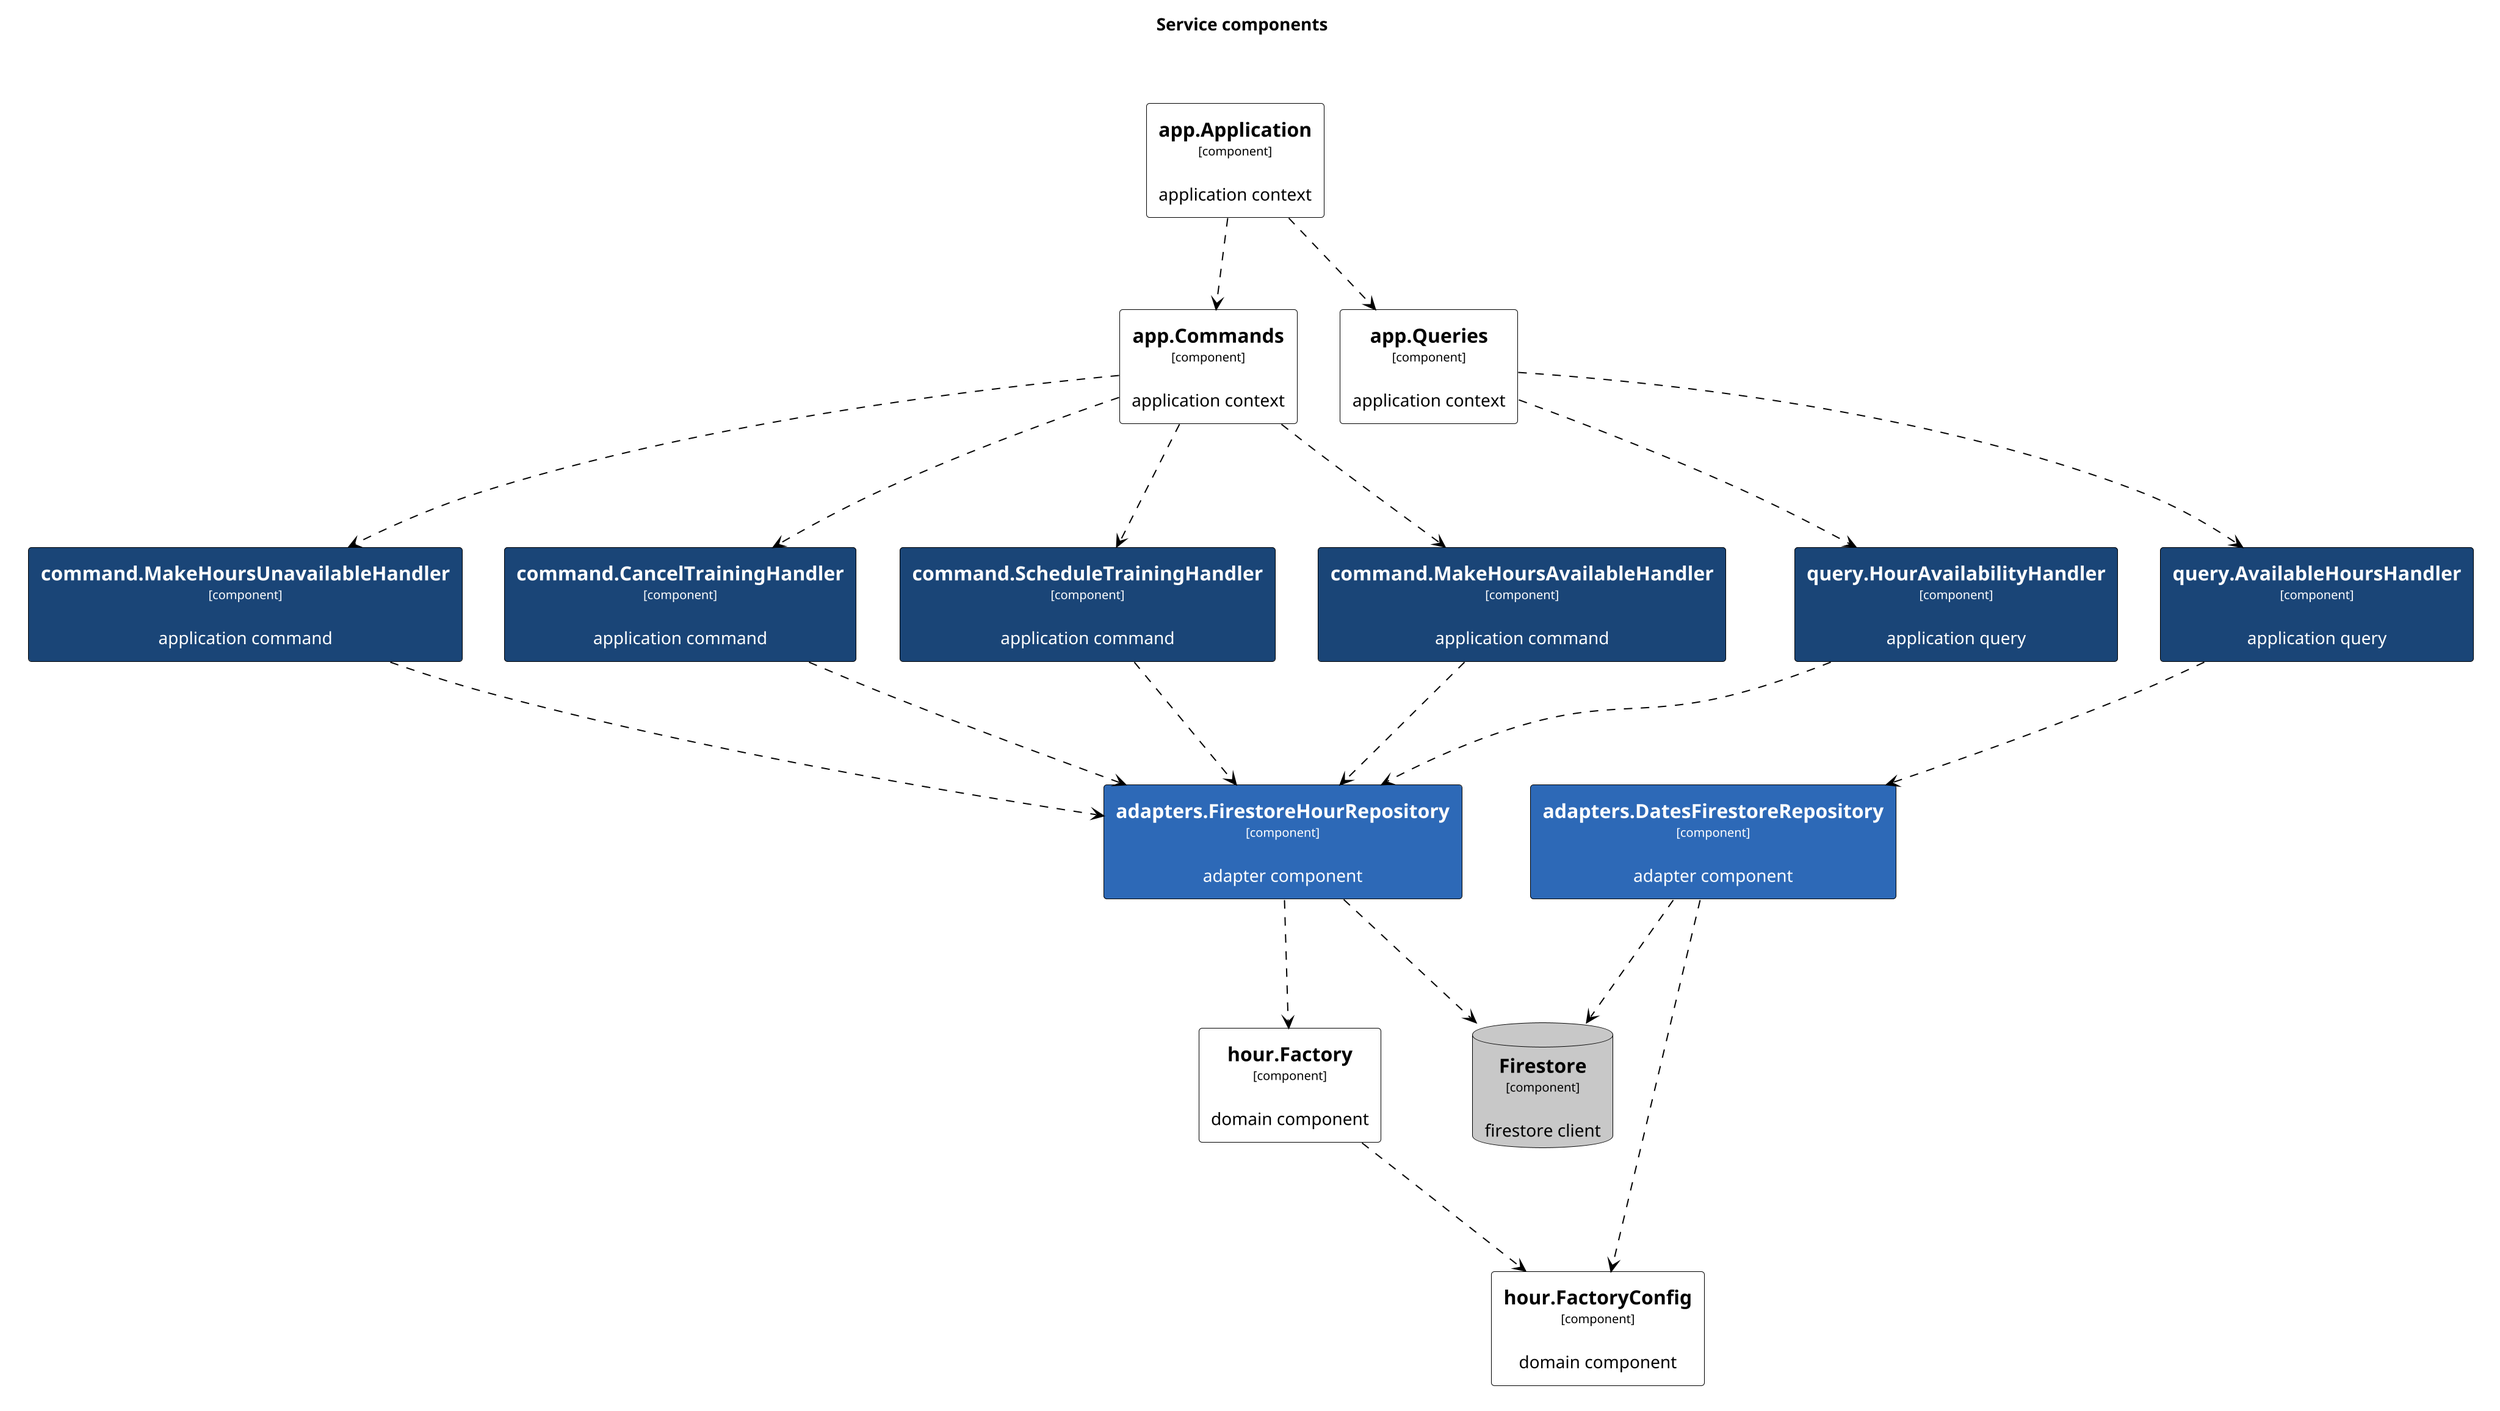This diagram has been generated with go-structurizr 
[https://github.com/krzysztofreczek/go-structurizr]

@startuml

title Service components

skinparam {
  shadowing false
  arrowFontSize 10
  defaultTextAlignment center
  wrapWidth 200
  maxMessageSize 100
}
hide stereotype
top to bottom direction

scale 4096 width

skinparam rectangle<<_GROUP>> {
  FontColor #ffffff
  BorderColor #ffffff
}

skinparam rectangle<<ROOT>> {
  BackgroundColor #ffffff
  FontColor #000000
  BorderColor #000000
}

skinparam rectangle<<APP>> {
  BackgroundColor #1a4577
  FontColor #ffffff
  BorderColor #000000
}

skinparam rectangle<<ADAPTER>> {
  BackgroundColor #2d69b7
  FontColor #ffffff
  BorderColor #000000
}

skinparam rectangle<<DOMAIN>> {
  BackgroundColor #ffffff
  FontColor #000000
  BorderColor #000000
}

skinparam database<<DB>> {
  BackgroundColor #c8c8c8
  FontColor #000000
  BorderColor #000000
}

rectangle 0ROOT <<_GROUP>> {
	rectangle "==app.Commands\n<size:10>[component]</size>\n\napplication context" <<ROOT>> as 1118686339
}
rectangle 0ROOT <<_GROUP>> {
	rectangle "==app.Queries\n<size:10>[component]</size>\n\napplication context" <<ROOT>> as 441257907
}
rectangle 0ROOT <<_GROUP>> {
	rectangle "==app.Application\n<size:10>[component]</size>\n\napplication context" <<ROOT>> as 2102746645
}
rectangle 11186863391APP <<_GROUP>> {
	rectangle "==command.CancelTrainingHandler\n<size:10>[component]</size>\n\napplication command" <<APP>> as 1938493317
}
1118686339 .[#000000].> 1938493317 : ""
rectangle 11186863391APP <<_GROUP>> {
	rectangle "==command.ScheduleTrainingHandler\n<size:10>[component]</size>\n\napplication command" <<APP>> as 644318352
}
1118686339 .[#000000].> 644318352 : ""
rectangle 11186863391APP <<_GROUP>> {
	rectangle "==command.MakeHoursAvailableHandler\n<size:10>[component]</size>\n\napplication command" <<APP>> as 2676216945
}
1118686339 .[#000000].> 2676216945 : ""
rectangle 11186863391APP <<_GROUP>> {
	rectangle "==command.MakeHoursUnavailableHandler\n<size:10>[component]</size>\n\napplication command" <<APP>> as 3319250726
}
1118686339 .[#000000].> 3319250726 : ""
rectangle 4412579071APP <<_GROUP>> {
	rectangle "==query.AvailableHoursHandler\n<size:10>[component]</size>\n\napplication query" <<APP>> as 1971034922
}
441257907 .[#000000].> 1971034922 : ""
rectangle 4412579071APP <<_GROUP>> {
	rectangle "==query.HourAvailabilityHandler\n<size:10>[component]</size>\n\napplication query" <<APP>> as 2484812079
}
441257907 .[#000000].> 2484812079 : ""
2102746645 .[#000000].> 441257907 : ""
2102746645 .[#000000].> 1118686339 : ""
rectangle 26762169452ADAPTER <<_GROUP>> {
	rectangle "==adapters.FirestoreHourRepository\n<size:10>[component]</size>\n\nadapter component" <<ADAPTER>> as 3637611987
}
2676216945 .[#000000].> 3637611987 : ""
3319250726 .[#000000].> 3637611987 : ""
644318352 .[#000000].> 3637611987 : ""
rectangle 19710349222ADAPTER <<_GROUP>> {
	rectangle "==adapters.DatesFirestoreRepository\n<size:10>[component]</size>\n\nadapter component" <<ADAPTER>> as 2388943490
}
1971034922 .[#000000].> 2388943490 : ""
2484812079 .[#000000].> 3637611987 : ""
1938493317 .[#000000].> 3637611987 : ""
rectangle 36376119873DB <<_GROUP>> {
	database "==Firestore\n<size:10>[component]</size>\n\nfirestore client" <<DB>> as 650530190
}
3637611987 .[#000000].> 650530190 : ""
rectangle 36376119873DOMAIN <<_GROUP>> {
	rectangle "==hour.Factory\n<size:10>[component]</size>\n\ndomain component" <<DOMAIN>> as 2036754401
}
3637611987 .[#000000].> 2036754401 : ""
2388943490 .[#000000].> 650530190 : ""
rectangle 23889434903DOMAIN <<_GROUP>> {
	rectangle "==hour.FactoryConfig\n<size:10>[component]</size>\n\ndomain component" <<DOMAIN>> as 415674051
}
2388943490 .[#000000].> 415674051 : ""
2036754401 .[#000000].> 415674051 : ""
@enduml
